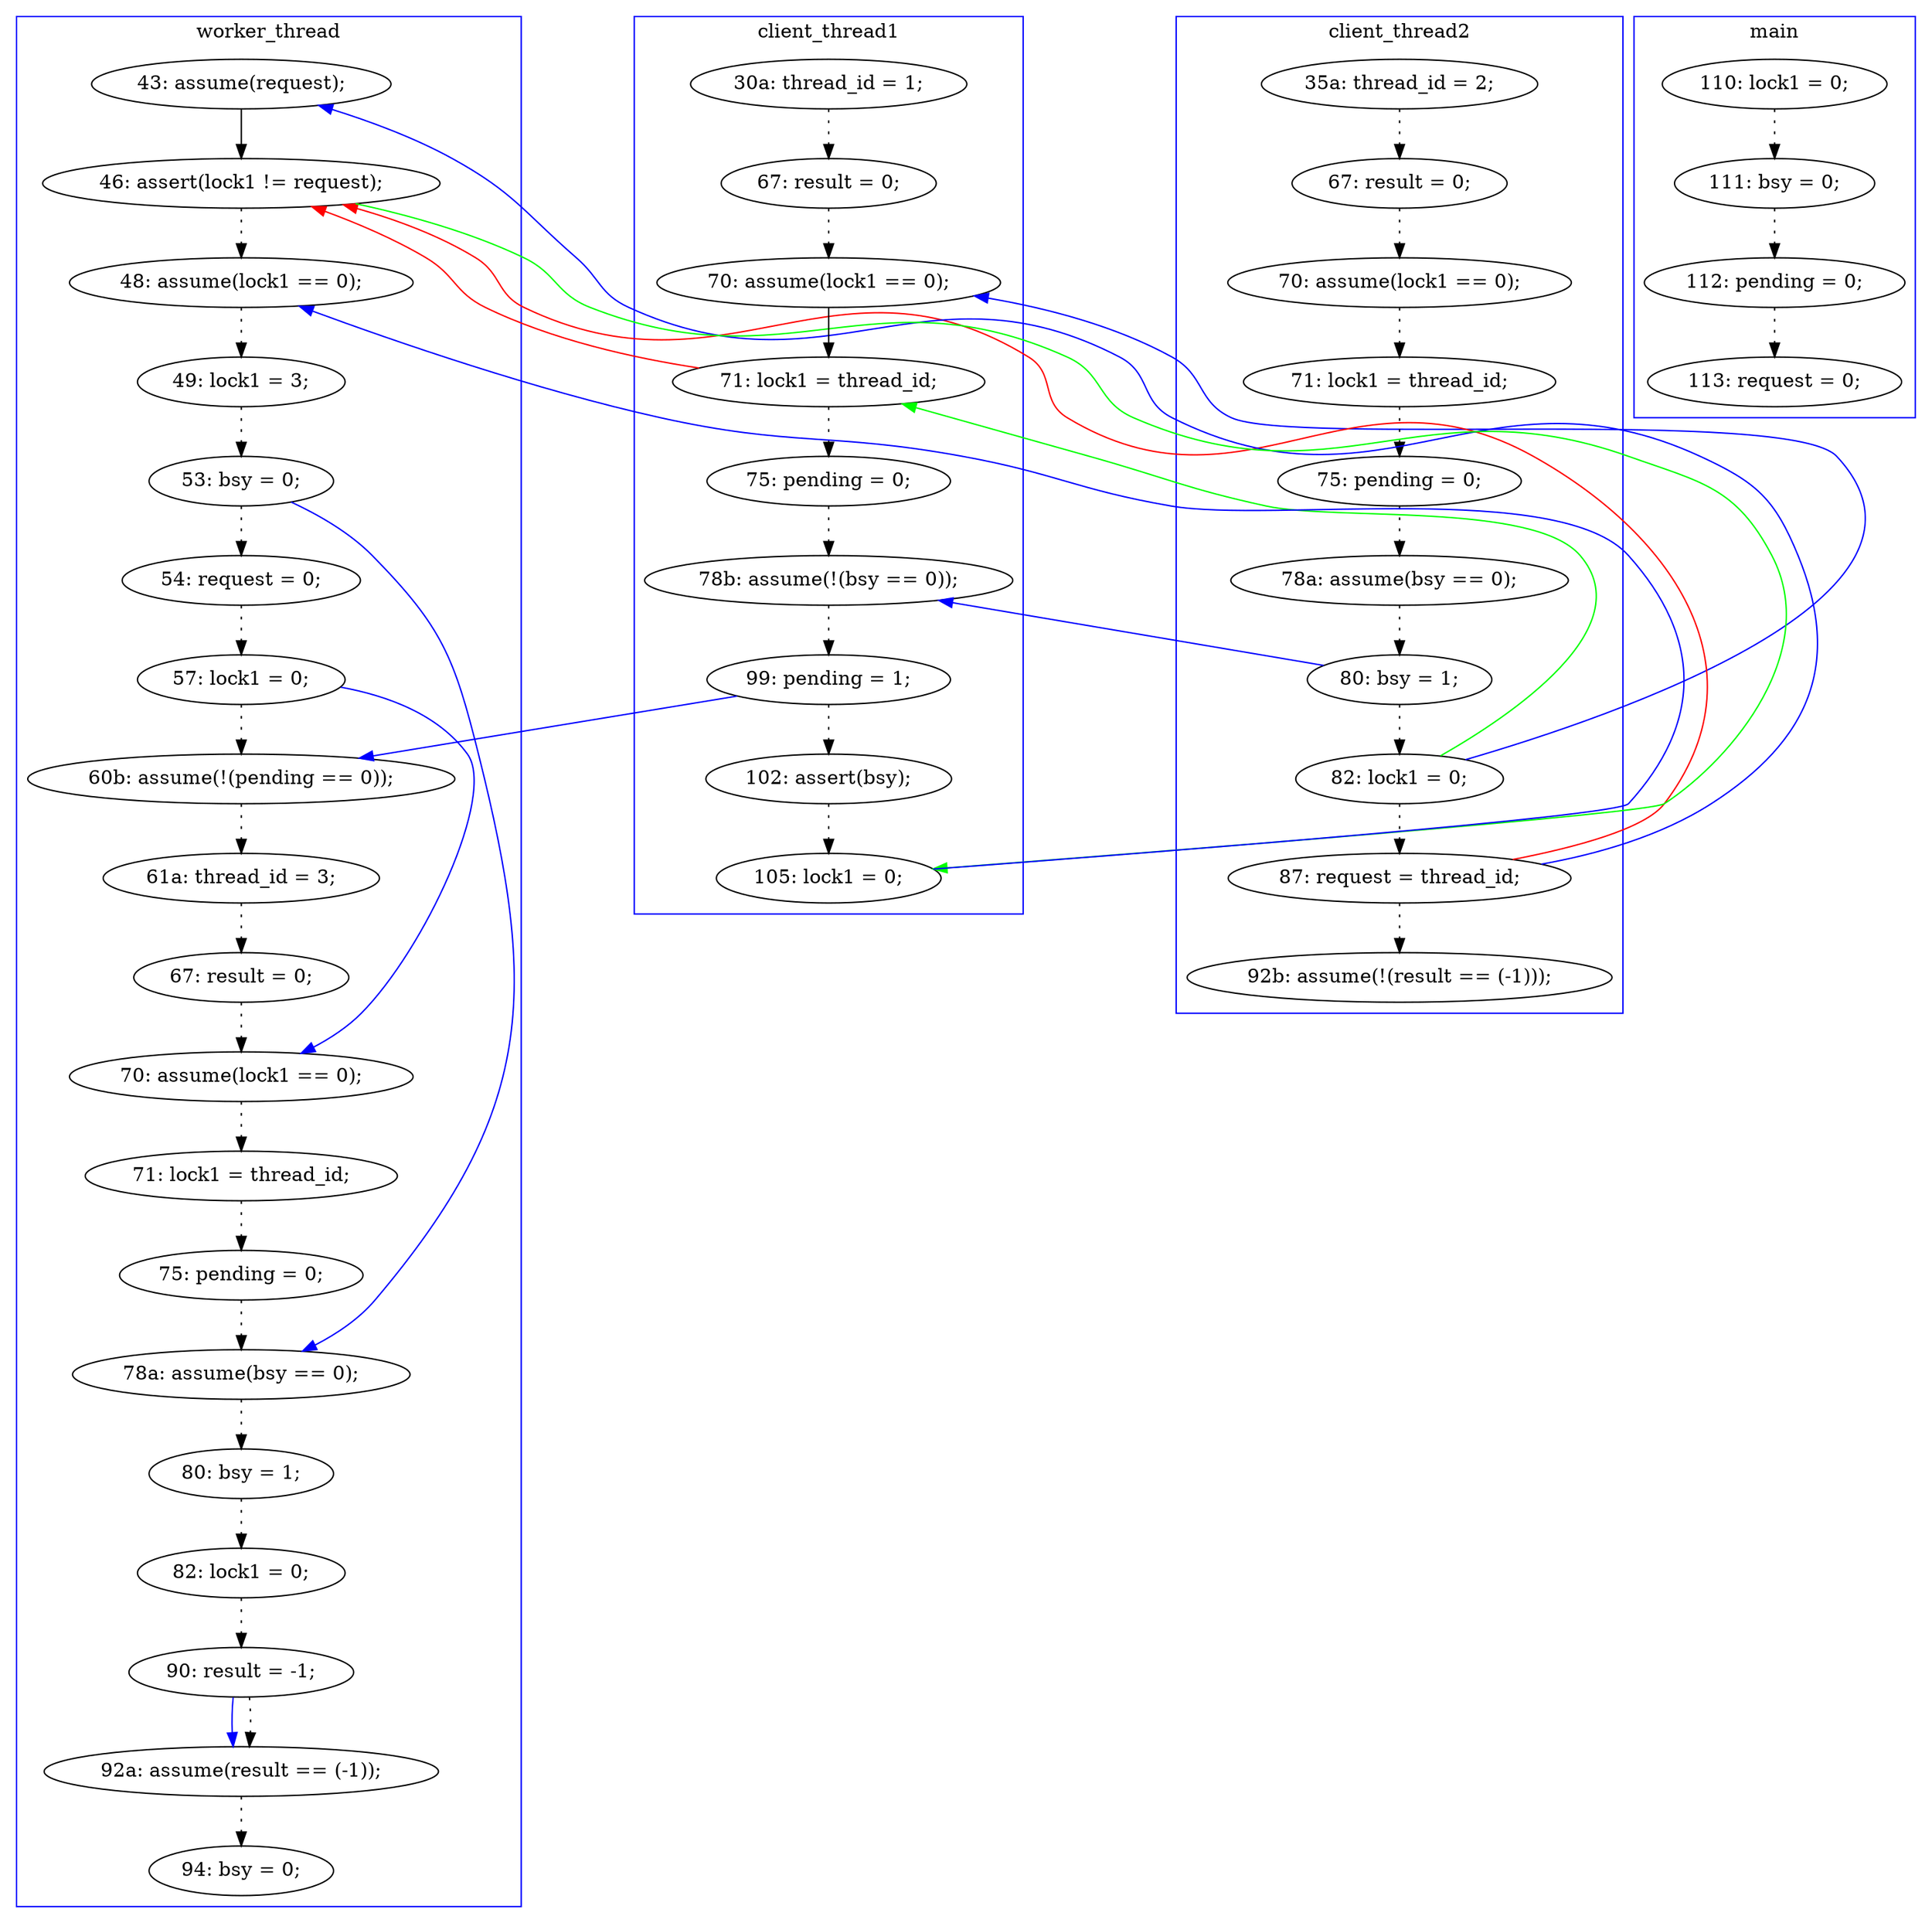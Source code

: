 digraph ProofObject {
	46 -> 47 [style = dotted, color = black]
	46 -> 59 [color = Blue, constraint = false]
	27 -> 30 [color = Green, constraint = false]
	43 -> 46 [style = dotted, color = black]
	61 -> 63 [style = dotted, color = black]
	22 -> 23 [style = dotted, color = black]
	12 -> 15 [style = dotted, color = black]
	60 -> 61 [style = dotted, color = black]
	26 -> 27 [style = dotted, color = black]
	27 -> 33 [style = dotted, color = black]
	17 -> 20 [style = dotted, color = black]
	56 -> 57 [style = dotted, color = black]
	2 -> 3 [style = dotted, color = black]
	30 -> 31 [style = dotted, color = black]
	30 -> 37 [color = Red, constraint = false]
	31 -> 38 [style = dotted, color = black]
	23 -> 25 [style = dotted, color = black]
	50 -> 51 [style = dotted, color = black]
	33 -> 37 [color = Red, constraint = false]
	51 -> 54 [style = dotted, color = black]
	38 -> 39 [style = dotted, color = black]
	37 -> 41 [color = Green, constraint = false]
	63 -> 65 [color = Blue, constraint = false]
	48 -> 50 [style = dotted, color = black]
	37 -> 42 [style = dotted, color = black]
	47 -> 48 [style = dotted, color = black]
	15 -> 29 [style = dotted, color = black]
	39 -> 40 [style = dotted, color = black]
	33 -> 36 [color = Blue, constraint = false]
	20 -> 21 [style = dotted, color = black]
	48 -> 55 [color = Blue, constraint = false]
	25 -> 26 [style = dotted, color = black]
	59 -> 60 [style = dotted, color = black]
	36 -> 37 [color = Black]
	33 -> 35 [style = dotted, color = black]
	54 -> 55 [style = dotted, color = black]
	55 -> 56 [style = dotted, color = black]
	40 -> 41 [style = dotted, color = black]
	29 -> 30 [color = Black]
	65 -> 67 [style = dotted, color = black]
	42 -> 43 [style = dotted, color = black]
	57 -> 59 [style = dotted, color = black]
	41 -> 42 [color = Blue, constraint = false]
	21 -> 22 [style = dotted, color = black]
	63 -> 65 [style = dotted, color = black]
	26 -> 38 [color = Blue, constraint = false]
	27 -> 29 [color = Blue, constraint = false]
	4 -> 5 [style = dotted, color = black]
	3 -> 4 [style = dotted, color = black]
	39 -> 50 [color = Blue, constraint = false]
	subgraph cluster0 {
		label = main
		color = blue
		3  [label = "111: bsy = 0;"]
		5  [label = "113: request = 0;"]
		2  [label = "110: lock1 = 0;"]
		4  [label = "112: pending = 0;"]
	}
	subgraph cluster1 {
		label = client_thread1
		color = blue
		30  [label = "71: lock1 = thread_id;"]
		15  [label = "67: result = 0;"]
		12  [label = "30a: thread_id = 1;"]
		41  [label = "105: lock1 = 0;"]
		39  [label = "99: pending = 1;"]
		31  [label = "75: pending = 0;"]
		38  [label = "78b: assume(!(bsy == 0));"]
		40  [label = "102: assert(bsy);"]
		29  [label = "70: assume(lock1 == 0);"]
	}
	subgraph cluster3 {
		label = worker_thread
		color = blue
		46  [label = "53: bsy = 0;"]
		60  [label = "80: bsy = 1;"]
		54  [label = "67: result = 0;"]
		59  [label = "78a: assume(bsy == 0);"]
		65  [label = "92a: assume(result == (-1));"]
		48  [label = "57: lock1 = 0;"]
		37  [label = "46: assert(lock1 != request);"]
		67  [label = "94: bsy = 0;"]
		51  [label = "61a: thread_id = 3;"]
		47  [label = "54: request = 0;"]
		42  [label = "48: assume(lock1 == 0);"]
		55  [label = "70: assume(lock1 == 0);"]
		61  [label = "82: lock1 = 0;"]
		50  [label = "60b: assume(!(pending == 0));"]
		36  [label = "43: assume(request);"]
		43  [label = "49: lock1 = 3;"]
		63  [label = "90: result = -1;"]
		56  [label = "71: lock1 = thread_id;"]
		57  [label = "75: pending = 0;"]
	}
	subgraph cluster2 {
		label = client_thread2
		color = blue
		25  [label = "78a: assume(bsy == 0);"]
		26  [label = "80: bsy = 1;"]
		27  [label = "82: lock1 = 0;"]
		22  [label = "71: lock1 = thread_id;"]
		23  [label = "75: pending = 0;"]
		17  [label = "35a: thread_id = 2;"]
		20  [label = "67: result = 0;"]
		35  [label = "92b: assume(!(result == (-1)));"]
		21  [label = "70: assume(lock1 == 0);"]
		33  [label = "87: request = thread_id;"]
	}
}